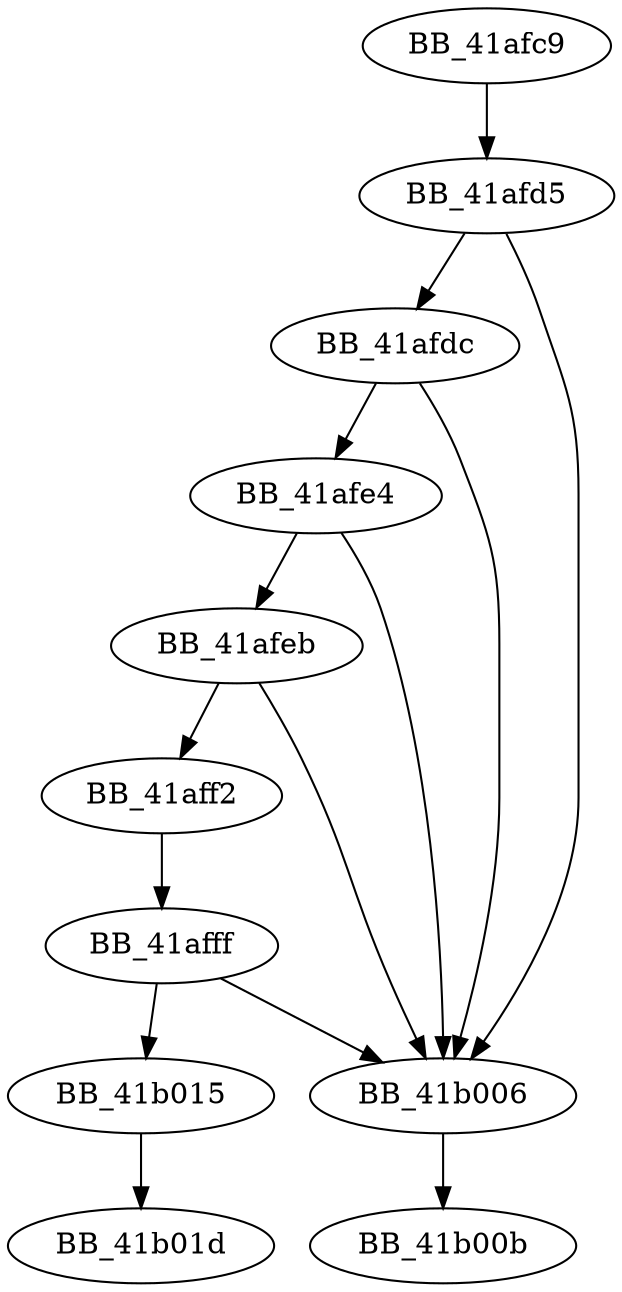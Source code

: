 DiGraph ___DestructExceptionObject{
BB_41afc9->BB_41afd5
BB_41afd5->BB_41afdc
BB_41afd5->BB_41b006
BB_41afdc->BB_41afe4
BB_41afdc->BB_41b006
BB_41afe4->BB_41afeb
BB_41afe4->BB_41b006
BB_41afeb->BB_41aff2
BB_41afeb->BB_41b006
BB_41aff2->BB_41afff
BB_41afff->BB_41b006
BB_41afff->BB_41b015
BB_41b006->BB_41b00b
BB_41b015->BB_41b01d
}
